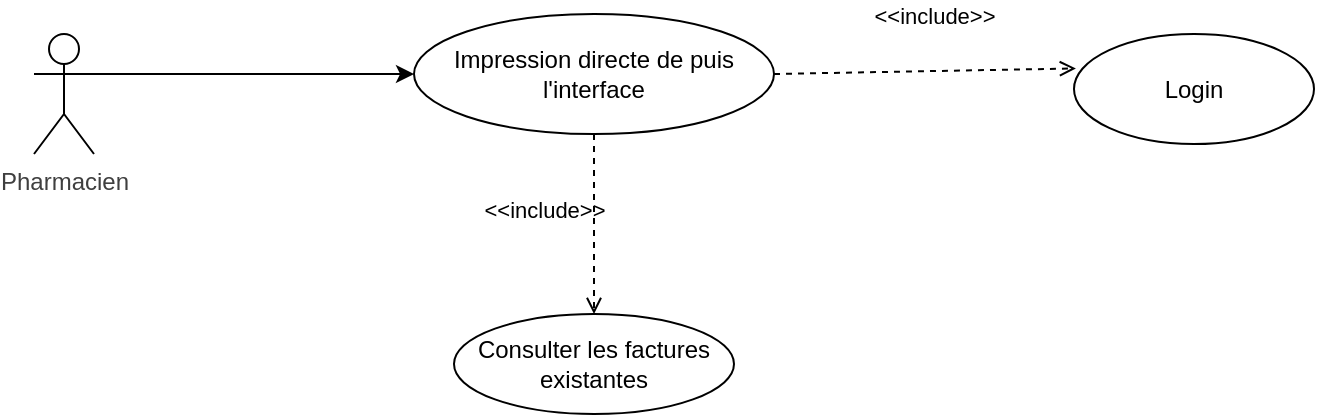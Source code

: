 <mxfile>
    <diagram id="TlffzwZs8x4DxmEOAoQE" name="Page-1">
        <mxGraphModel dx="1242" dy="556" grid="1" gridSize="10" guides="1" tooltips="1" connect="1" arrows="1" fold="1" page="1" pageScale="1" pageWidth="850" pageHeight="1100" math="0" shadow="0">
            <root>
                <mxCell id="0"/>
                <mxCell id="1" parent="0"/>
                <mxCell id="2" value="&lt;div&gt;&lt;span style=&quot;color: rgb(63, 63, 63);&quot;&gt;Pharmacien&lt;/span&gt;&lt;/div&gt;" style="shape=umlActor;verticalLabelPosition=bottom;verticalAlign=top;html=1;outlineConnect=0;" parent="1" vertex="1">
                    <mxGeometry x="160" y="150" width="30" height="60" as="geometry"/>
                </mxCell>
                <mxCell id="3" value="&lt;span style=&quot;color: rgb(0, 0, 0);&quot;&gt;Impression directe de puis l&#39;interface&lt;/span&gt;" style="ellipse;whiteSpace=wrap;html=1;" parent="1" vertex="1">
                    <mxGeometry x="350" y="140" width="180" height="60" as="geometry"/>
                </mxCell>
                <mxCell id="4" value="" style="endArrow=classic;html=1;exitX=1;exitY=0.333;exitDx=0;exitDy=0;exitPerimeter=0;" parent="1" source="2" target="3" edge="1">
                    <mxGeometry width="50" height="50" relative="1" as="geometry">
                        <mxPoint x="400" y="310" as="sourcePoint"/>
                        <mxPoint x="450" y="260" as="targetPoint"/>
                    </mxGeometry>
                </mxCell>
                <mxCell id="6" value="Login" style="ellipse;whiteSpace=wrap;html=1;" parent="1" vertex="1">
                    <mxGeometry x="680" y="150" width="120" height="55" as="geometry"/>
                </mxCell>
                <mxCell id="7" value="&amp;lt;&amp;lt;include&amp;gt;&amp;gt;" style="html=1;verticalAlign=bottom;labelBackgroundColor=none;endArrow=open;endFill=0;dashed=1;exitX=1;exitY=0.5;exitDx=0;exitDy=0;entryX=0.008;entryY=0.313;entryDx=0;entryDy=0;entryPerimeter=0;" parent="1" source="3" target="6" edge="1">
                    <mxGeometry x="0.064" y="19" width="160" relative="1" as="geometry">
                        <mxPoint x="340" y="280" as="sourcePoint"/>
                        <mxPoint x="500" y="280" as="targetPoint"/>
                        <mxPoint as="offset"/>
                    </mxGeometry>
                </mxCell>
                <mxCell id="9" value="Consulter les factures existantes" style="ellipse;whiteSpace=wrap;html=1;" parent="1" vertex="1">
                    <mxGeometry x="370" y="290" width="140" height="50" as="geometry"/>
                </mxCell>
                <mxCell id="13" value="&amp;lt;&amp;lt;include&amp;gt;&amp;gt;" style="html=1;verticalAlign=bottom;labelBackgroundColor=none;endArrow=open;endFill=0;dashed=1;exitX=0.5;exitY=1;exitDx=0;exitDy=0;entryX=0.5;entryY=0;entryDx=0;entryDy=0;" edge="1" parent="1" source="3" target="9">
                    <mxGeometry x="0.047" y="-25" width="160" relative="1" as="geometry">
                        <mxPoint x="420" y="290" as="sourcePoint"/>
                        <mxPoint x="580" y="290" as="targetPoint"/>
                        <mxPoint as="offset"/>
                    </mxGeometry>
                </mxCell>
            </root>
        </mxGraphModel>
    </diagram>
</mxfile>